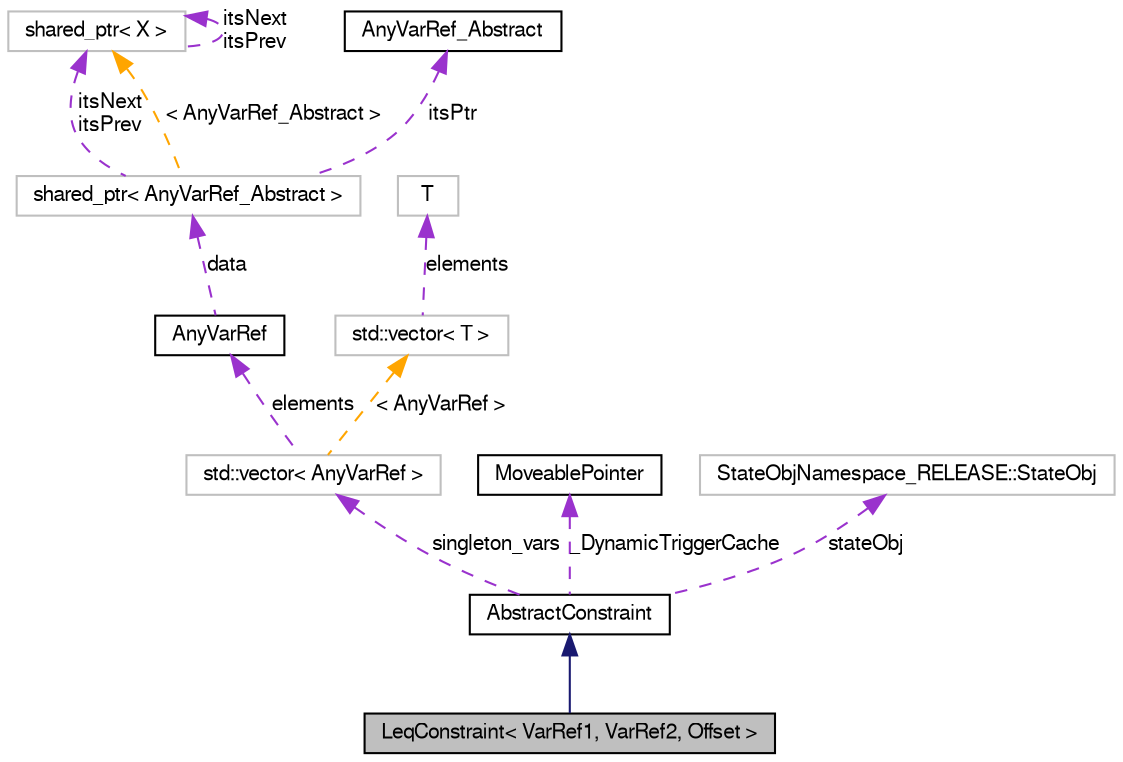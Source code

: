 digraph G
{
  edge [fontname="FreeSans",fontsize="10",labelfontname="FreeSans",labelfontsize="10"];
  node [fontname="FreeSans",fontsize="10",shape=record];
  Node1 [label="LeqConstraint\< VarRef1, VarRef2, Offset \>",height=0.2,width=0.4,color="black", fillcolor="grey75", style="filled" fontcolor="black"];
  Node2 -> Node1 [dir=back,color="midnightblue",fontsize="10",style="solid",fontname="FreeSans"];
  Node2 [label="AbstractConstraint",height=0.2,width=0.4,color="black", fillcolor="white", style="filled",URL="$class_abstract_constraint.html",tooltip="Base type from which all constraints are derived."];
  Node3 -> Node2 [dir=back,color="darkorchid3",fontsize="10",style="dashed",label="singleton_vars",fontname="FreeSans"];
  Node3 [label="std::vector\< AnyVarRef \>",height=0.2,width=0.4,color="grey75", fillcolor="white", style="filled"];
  Node4 -> Node3 [dir=back,color="darkorchid3",fontsize="10",style="dashed",label="elements",fontname="FreeSans"];
  Node4 [label="AnyVarRef",height=0.2,width=0.4,color="black", fillcolor="white", style="filled",URL="$class_any_var_ref.html",tooltip="Provides a method of wrapping any variable type in a general wrapper."];
  Node5 -> Node4 [dir=back,color="darkorchid3",fontsize="10",style="dashed",label="data",fontname="FreeSans"];
  Node5 [label="shared_ptr\< AnyVarRef_Abstract \>",height=0.2,width=0.4,color="grey75", fillcolor="white", style="filled"];
  Node6 -> Node5 [dir=back,color="darkorchid3",fontsize="10",style="dashed",label="itsNext\nitsPrev",fontname="FreeSans"];
  Node6 [label="shared_ptr\< X \>",height=0.2,width=0.4,color="grey75", fillcolor="white", style="filled"];
  Node6 -> Node6 [dir=back,color="darkorchid3",fontsize="10",style="dashed",label="itsNext\nitsPrev",fontname="FreeSans"];
  Node7 -> Node5 [dir=back,color="darkorchid3",fontsize="10",style="dashed",label="itsPtr",fontname="FreeSans"];
  Node7 [label="AnyVarRef_Abstract",height=0.2,width=0.4,color="black", fillcolor="white", style="filled",URL="$struct_any_var_ref___abstract.html",tooltip="Internal type used by AnyVarRef."];
  Node6 -> Node5 [dir=back,color="orange",fontsize="10",style="dashed",label="\< AnyVarRef_Abstract \>",fontname="FreeSans"];
  Node8 -> Node3 [dir=back,color="orange",fontsize="10",style="dashed",label="\< AnyVarRef \>",fontname="FreeSans"];
  Node8 [label="std::vector\< T \>",height=0.2,width=0.4,color="grey75", fillcolor="white", style="filled",tooltip="STL class."];
  Node9 -> Node8 [dir=back,color="darkorchid3",fontsize="10",style="dashed",label="elements",fontname="FreeSans"];
  Node9 [label="T",height=0.2,width=0.4,color="grey75", fillcolor="white", style="filled"];
  Node10 -> Node2 [dir=back,color="darkorchid3",fontsize="10",style="dashed",label="_DynamicTriggerCache",fontname="FreeSans"];
  Node10 [label="MoveablePointer",height=0.2,width=0.4,color="black", fillcolor="white", style="filled",URL="$class_moveable_pointer.html",tooltip="Class which represents a moveable pointer."];
  Node11 -> Node2 [dir=back,color="darkorchid3",fontsize="10",style="dashed",label="stateObj",fontname="FreeSans"];
  Node11 [label="StateObjNamespace_RELEASE::StateObj",height=0.2,width=0.4,color="grey75", fillcolor="white", style="filled"];
}
